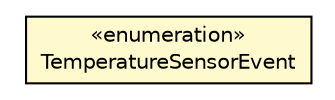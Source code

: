 #!/usr/local/bin/dot
#
# Class diagram 
# Generated by UMLGraph version R5_6-24-gf6e263 (http://www.umlgraph.org/)
#

digraph G {
	edge [fontname="Helvetica",fontsize=10,labelfontname="Helvetica",labelfontsize=10];
	node [fontname="Helvetica",fontsize=10,shape=plaintext];
	nodesep=0.25;
	ranksep=0.5;
	// org.universAAL.lddi.lib.activityhub.devicemodel.TemperatureSensorEvent
	c321887 [label=<<table title="org.universAAL.lddi.lib.activityhub.devicemodel.TemperatureSensorEvent" border="0" cellborder="1" cellspacing="0" cellpadding="2" port="p" bgcolor="lemonChiffon" href="./TemperatureSensorEvent.html">
		<tr><td><table border="0" cellspacing="0" cellpadding="1">
<tr><td align="center" balign="center"> &#171;enumeration&#187; </td></tr>
<tr><td align="center" balign="center"> TemperatureSensorEvent </td></tr>
		</table></td></tr>
		</table>>, URL="./TemperatureSensorEvent.html", fontname="Helvetica", fontcolor="black", fontsize=10.0];
}

